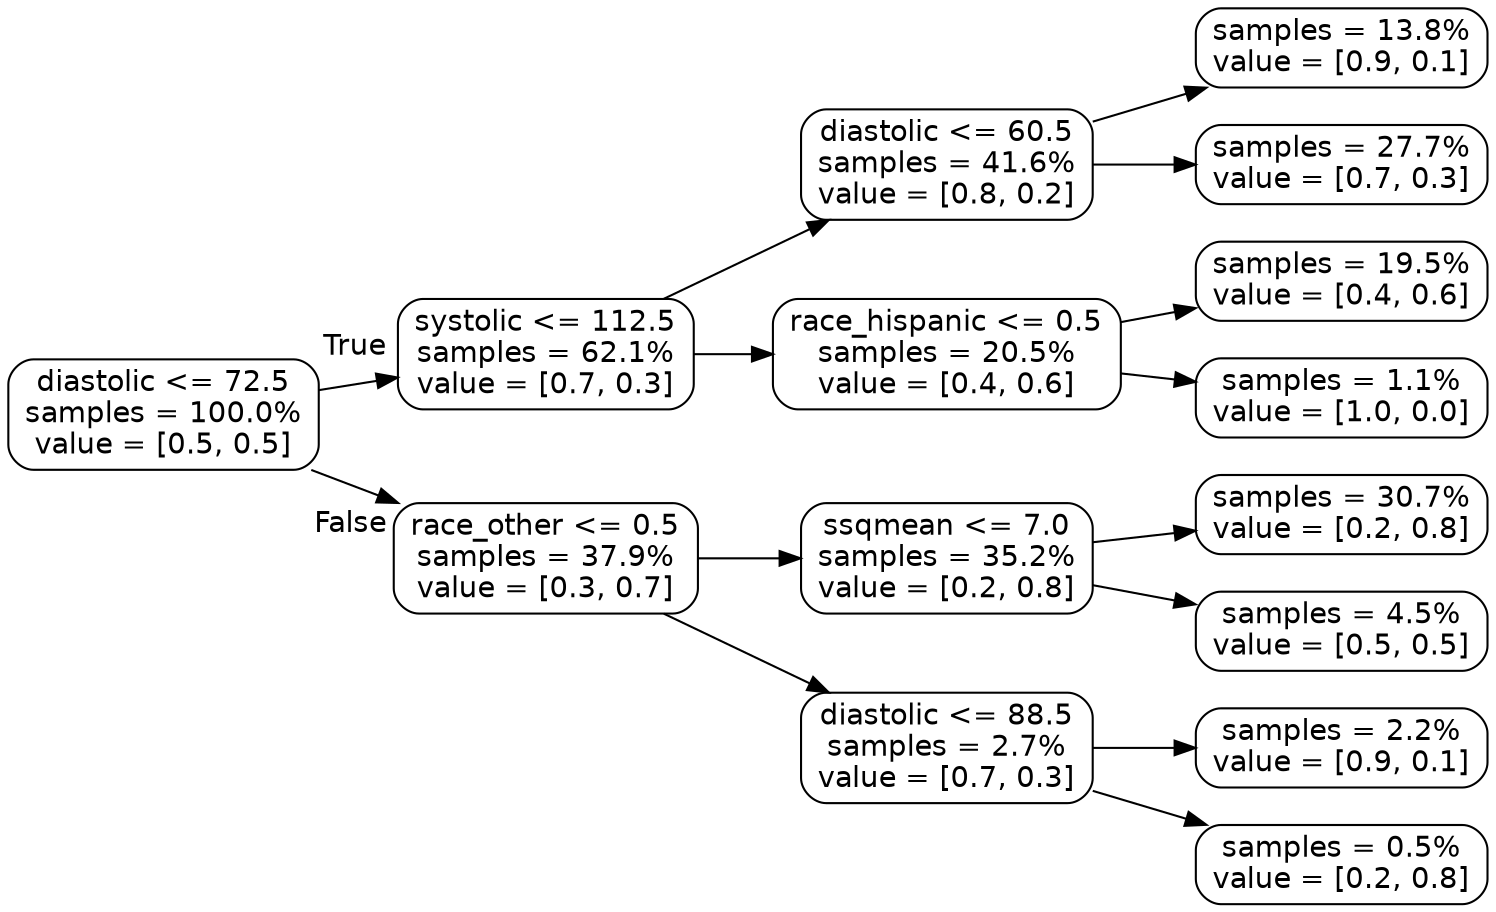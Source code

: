 digraph Tree {
node [shape=box, style="rounded", color="black", fontname="helvetica"] ;
edge [fontname="helvetica"] ;
rankdir=LR ;
0 [label="diastolic <= 72.5\nsamples = 100.0%\nvalue = [0.5, 0.5]"] ;
1 [label="systolic <= 112.5\nsamples = 62.1%\nvalue = [0.7, 0.3]"] ;
0 -> 1 [labeldistance=2.5, labelangle=-45, headlabel="True"] ;
2 [label="diastolic <= 60.5\nsamples = 41.6%\nvalue = [0.8, 0.2]"] ;
1 -> 2 ;
3 [label="samples = 13.8%\nvalue = [0.9, 0.1]"] ;
2 -> 3 ;
4 [label="samples = 27.7%\nvalue = [0.7, 0.3]"] ;
2 -> 4 ;
5 [label="race_hispanic <= 0.5\nsamples = 20.5%\nvalue = [0.4, 0.6]"] ;
1 -> 5 ;
6 [label="samples = 19.5%\nvalue = [0.4, 0.6]"] ;
5 -> 6 ;
7 [label="samples = 1.1%\nvalue = [1.0, 0.0]"] ;
5 -> 7 ;
8 [label="race_other <= 0.5\nsamples = 37.9%\nvalue = [0.3, 0.7]"] ;
0 -> 8 [labeldistance=2.5, labelangle=45, headlabel="False"] ;
9 [label="ssqmean <= 7.0\nsamples = 35.2%\nvalue = [0.2, 0.8]"] ;
8 -> 9 ;
10 [label="samples = 30.7%\nvalue = [0.2, 0.8]"] ;
9 -> 10 ;
11 [label="samples = 4.5%\nvalue = [0.5, 0.5]"] ;
9 -> 11 ;
12 [label="diastolic <= 88.5\nsamples = 2.7%\nvalue = [0.7, 0.3]"] ;
8 -> 12 ;
13 [label="samples = 2.2%\nvalue = [0.9, 0.1]"] ;
12 -> 13 ;
14 [label="samples = 0.5%\nvalue = [0.2, 0.8]"] ;
12 -> 14 ;
}